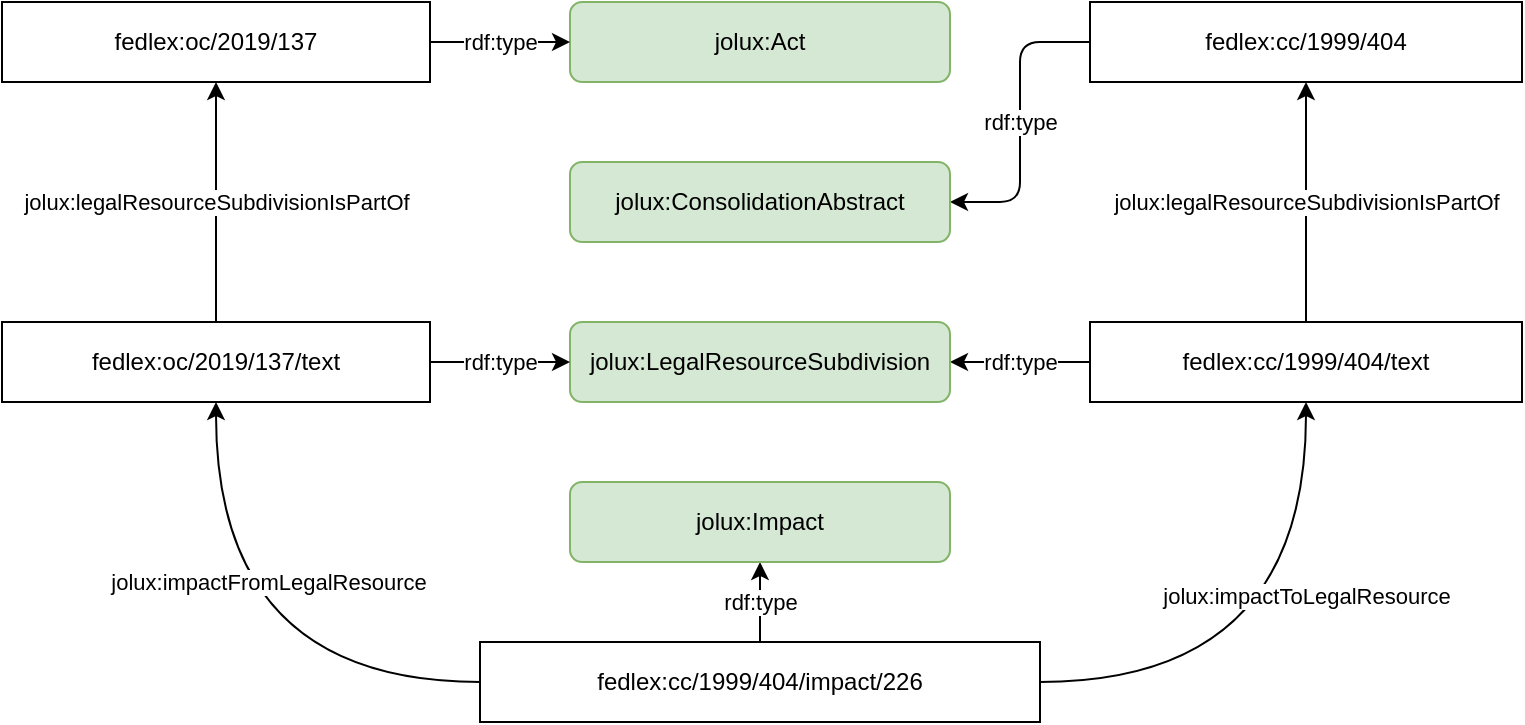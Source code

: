 <mxfile>
    <diagram id="SRrs_ta1pIiSuB_7zpYr" name="Seite-1">
        <mxGraphModel dx="1523" dy="664" grid="1" gridSize="10" guides="1" tooltips="1" connect="1" arrows="1" fold="1" page="1" pageScale="1" pageWidth="827" pageHeight="1169" math="0" shadow="0">
            <root>
                <mxCell id="0"/>
                <mxCell id="1" parent="0"/>
                <mxCell id="2" value="fedlex:oc/2019/137" style="rounded=0;whiteSpace=wrap;html=1;" parent="1" vertex="1">
                    <mxGeometry x="440" y="200" width="214" height="40" as="geometry"/>
                </mxCell>
                <mxCell id="52" value="jolux:legalResourceSubdivisionIsPartOf" style="edgeStyle=none;html=1;exitX=0.5;exitY=0;exitDx=0;exitDy=0;entryX=0.5;entryY=1;entryDx=0;entryDy=0;" parent="1" source="51" target="2" edge="1">
                    <mxGeometry relative="1" as="geometry">
                        <mxPoint x="527" y="320" as="targetPoint"/>
                    </mxGeometry>
                </mxCell>
                <mxCell id="51" value="fedlex:oc/2019/137/text" style="rounded=0;whiteSpace=wrap;html=1;" parent="1" vertex="1">
                    <mxGeometry x="440" y="360" width="214" height="40" as="geometry"/>
                </mxCell>
                <mxCell id="58" value="rdf:type" style="edgeStyle=orthogonalEdgeStyle;curved=1;html=1;exitX=0.5;exitY=0;exitDx=0;exitDy=0;" parent="1" source="56" target="57" edge="1">
                    <mxGeometry relative="1" as="geometry"/>
                </mxCell>
                <mxCell id="60" style="edgeStyle=orthogonalEdgeStyle;curved=1;html=1;entryX=0.5;entryY=1;entryDx=0;entryDy=0;exitX=0;exitY=0.5;exitDx=0;exitDy=0;" parent="1" source="56" target="51" edge="1">
                    <mxGeometry relative="1" as="geometry"/>
                </mxCell>
                <mxCell id="61" value="jolux:impactFromLegalResource" style="edgeLabel;html=1;align=center;verticalAlign=middle;resizable=0;points=[];" parent="60" vertex="1" connectable="0">
                    <mxGeometry x="-0.22" y="-11" relative="1" as="geometry">
                        <mxPoint y="-39" as="offset"/>
                    </mxGeometry>
                </mxCell>
                <mxCell id="82" value="jolux:impactToLegalResource" style="edgeStyle=orthogonalEdgeStyle;curved=1;html=1;entryX=0.5;entryY=1;entryDx=0;entryDy=0;exitX=1;exitY=0.5;exitDx=0;exitDy=0;" parent="1" source="56" target="75" edge="1">
                    <mxGeometry x="0.291" relative="1" as="geometry">
                        <mxPoint as="offset"/>
                    </mxGeometry>
                </mxCell>
                <mxCell id="56" value="fedlex:cc/1999/404/impact/226" style="rounded=0;whiteSpace=wrap;html=1;" parent="1" vertex="1">
                    <mxGeometry x="679" y="520" width="280" height="40" as="geometry"/>
                </mxCell>
                <mxCell id="57" value="jolux:Impact" style="rounded=1;whiteSpace=wrap;html=1;fillColor=#d5e8d4;strokeColor=#82b366;" parent="1" vertex="1">
                    <mxGeometry x="724" y="440" width="190" height="40" as="geometry"/>
                </mxCell>
                <mxCell id="65" style="edgeStyle=orthogonalEdgeStyle;html=1;exitX=0;exitY=0.5;exitDx=0;exitDy=0;entryX=1;entryY=0.5;entryDx=0;entryDy=0;" parent="1" target="74" edge="1" source="67">
                    <mxGeometry relative="1" as="geometry">
                        <mxPoint x="978" y="220" as="sourcePoint"/>
                    </mxGeometry>
                </mxCell>
                <mxCell id="66" value="&lt;div&gt;rdf:type&lt;/div&gt;" style="edgeLabel;html=1;align=center;verticalAlign=middle;resizable=0;points=[];" parent="65" vertex="1" connectable="0">
                    <mxGeometry relative="1" as="geometry">
                        <mxPoint as="offset"/>
                    </mxGeometry>
                </mxCell>
                <mxCell id="67" value="fedlex:cc/1999/404" style="rounded=0;whiteSpace=wrap;html=1;" parent="1" vertex="1">
                    <mxGeometry x="984" y="200" width="216" height="40" as="geometry"/>
                </mxCell>
                <mxCell id="68" value="jolux:Act" style="rounded=1;whiteSpace=wrap;html=1;fillColor=#d5e8d4;strokeColor=#82b366;" parent="1" vertex="1">
                    <mxGeometry x="724" y="200" width="190" height="40" as="geometry"/>
                </mxCell>
                <mxCell id="72" value="jolux:legalResourceSubdivisionIsPartOf" style="edgeStyle=none;html=1;exitX=0.5;exitY=0;exitDx=0;exitDy=0;entryX=0.5;entryY=1;entryDx=0;entryDy=0;" parent="1" source="75" target="67" edge="1">
                    <mxGeometry relative="1" as="geometry">
                        <mxPoint x="1104" y="320" as="targetPoint"/>
                    </mxGeometry>
                </mxCell>
                <mxCell id="74" value="jolux:ConsolidationAbstract" style="rounded=1;whiteSpace=wrap;html=1;fillColor=#d5e8d4;strokeColor=#82b366;" parent="1" vertex="1">
                    <mxGeometry x="724" y="280" width="190" height="40" as="geometry"/>
                </mxCell>
                <mxCell id="75" value="fedlex:cc/1999/404/text" style="rounded=0;whiteSpace=wrap;html=1;" parent="1" vertex="1">
                    <mxGeometry x="984" y="360" width="216" height="40" as="geometry"/>
                </mxCell>
                <mxCell id="76" value="rdf:type" style="edgeStyle=orthogonalEdgeStyle;rounded=0;html=1;exitX=0;exitY=0.5;exitDx=0;exitDy=0;entryX=1;entryY=0.5;entryDx=0;entryDy=0;" parent="1" target="77" edge="1" source="75">
                    <mxGeometry relative="1" as="geometry">
                        <mxPoint x="978" y="380" as="sourcePoint"/>
                    </mxGeometry>
                </mxCell>
                <mxCell id="77" value="jolux:LegalResourceSubdivision" style="rounded=1;whiteSpace=wrap;html=1;fillColor=#d5e8d4;strokeColor=#82b366;" parent="1" vertex="1">
                    <mxGeometry x="724" y="360" width="190" height="40" as="geometry"/>
                </mxCell>
                <mxCell id="78" style="edgeStyle=orthogonalEdgeStyle;html=1;exitX=1;exitY=0.5;exitDx=0;exitDy=0;entryX=0;entryY=0.5;entryDx=0;entryDy=0;" parent="1" source="2" target="68" edge="1">
                    <mxGeometry relative="1" as="geometry">
                        <mxPoint x="648" y="300" as="sourcePoint"/>
                        <mxPoint x="720" y="220" as="targetPoint"/>
                    </mxGeometry>
                </mxCell>
                <mxCell id="79" value="&lt;div&gt;rdf:type&lt;/div&gt;" style="edgeLabel;html=1;align=center;verticalAlign=middle;resizable=0;points=[];" parent="78" vertex="1" connectable="0">
                    <mxGeometry relative="1" as="geometry">
                        <mxPoint as="offset"/>
                    </mxGeometry>
                </mxCell>
                <mxCell id="80" style="edgeStyle=orthogonalEdgeStyle;html=1;entryX=0;entryY=0.5;entryDx=0;entryDy=0;exitX=1;exitY=0.5;exitDx=0;exitDy=0;" parent="1" target="77" edge="1" source="51">
                    <mxGeometry relative="1" as="geometry">
                        <mxPoint x="670" y="380" as="sourcePoint"/>
                        <mxPoint x="720" y="380" as="targetPoint"/>
                    </mxGeometry>
                </mxCell>
                <mxCell id="81" value="&lt;div&gt;rdf:type&lt;/div&gt;" style="edgeLabel;html=1;align=center;verticalAlign=middle;resizable=0;points=[];" parent="80" vertex="1" connectable="0">
                    <mxGeometry relative="1" as="geometry">
                        <mxPoint as="offset"/>
                    </mxGeometry>
                </mxCell>
            </root>
        </mxGraphModel>
    </diagram>
</mxfile>